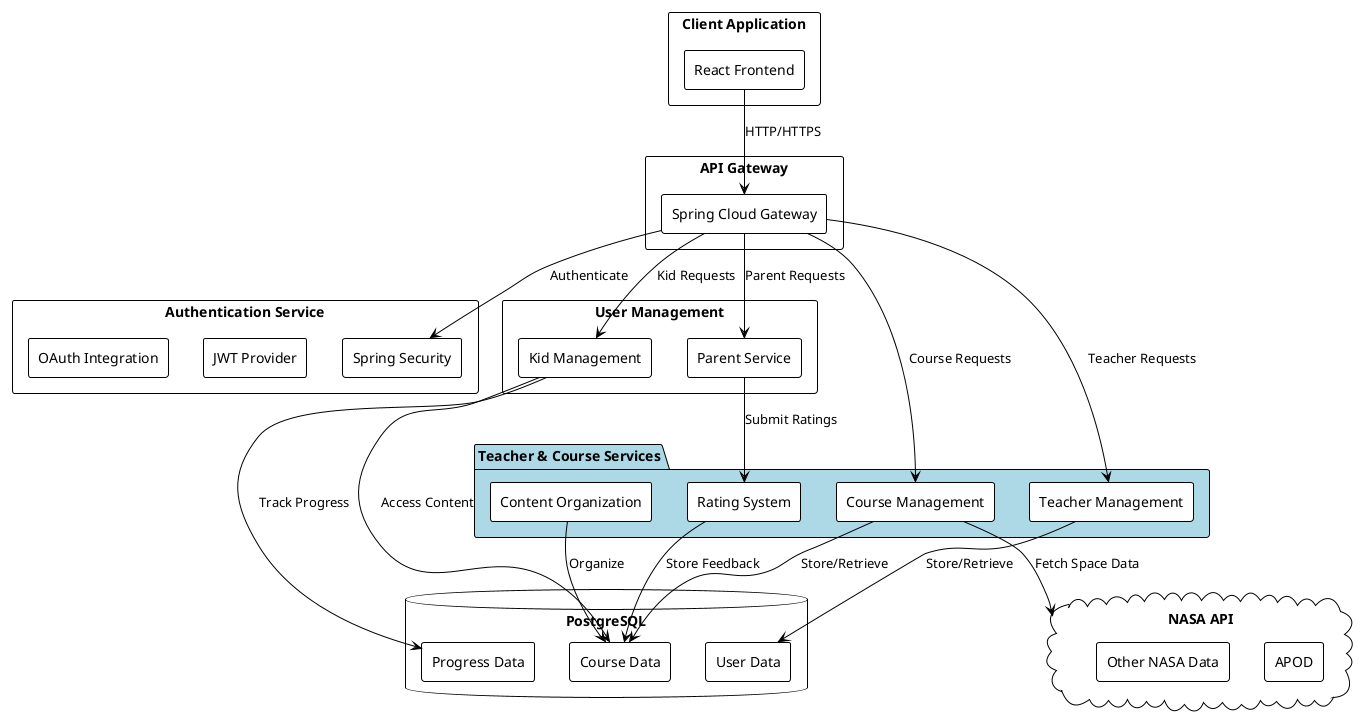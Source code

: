 @startuml
!theme plain
skinparam componentStyle rectangle

rectangle "Client Application" as client {
  [React Frontend] as frontend
}

rectangle "API Gateway" as gateway {
  [Spring Cloud Gateway] as scg
}

rectangle "Authentication Service" as auth {
  [Spring Security] as security
  [JWT Provider] as jwt
  [OAuth Integration] as oauth
}

rectangle "User Management" {
  [Parent Service] as parent
  [Kid Management] as kid
}

cloud "NASA API" as nasa {
  [APOD] as apod
  [Other NASA Data] as other
}

package "Teacher & Course Services" #LightBlue {
  [Teacher Management] as teacher
  [Course Management] as course
  [Content Organization] as content
  [Rating System] as rating
}

database "PostgreSQL" as db {
  [User Data] as userDb
  [Course Data] as courseDb
  [Progress Data] as progressDb
}

frontend --> scg : HTTP/HTTPS
scg --> security : Authenticate
scg --> parent : Parent Requests
scg --> kid : Kid Requests
scg --> teacher : Teacher Requests
scg --> course : Course Requests
teacher --> userDb : Store/Retrieve
course --> courseDb : Store/Retrieve
course --> nasa : Fetch Space Data
content --> courseDb : Organize
rating --> courseDb : Store Feedback
parent --> rating : Submit Ratings
kid --> courseDb : Access Content
kid --> progressDb : Track Progress
@enduml